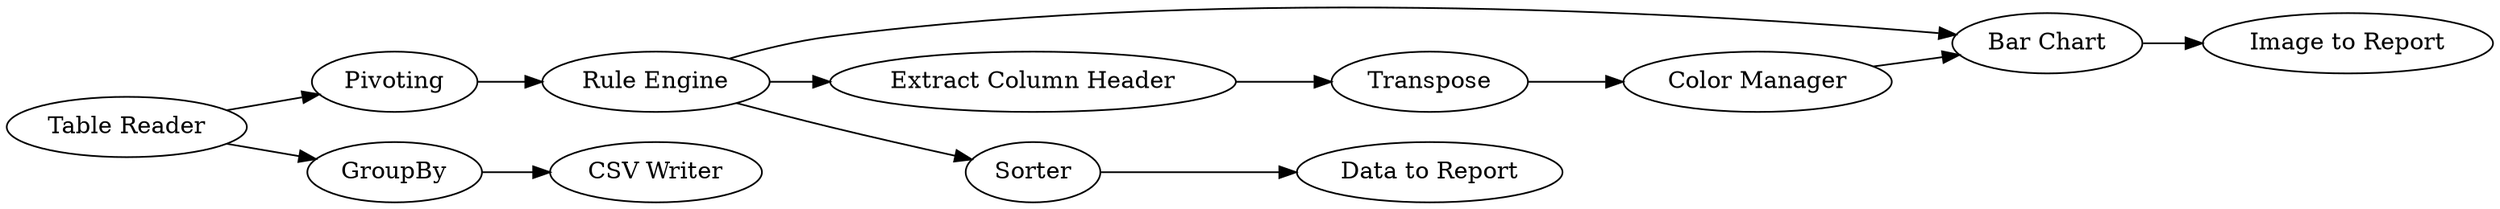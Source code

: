 digraph {
	2 -> 12
	12 -> 7
	7 -> 17
	13 -> 2
	8 -> 9
	4 -> 16
	13 -> 14
	12 -> 8
	12 -> 4
	14 -> 15
	6 -> 7
	9 -> 6
	16 [label="Data to Report"]
	13 [label="Table Reader"]
	7 [label="Bar Chart"]
	9 [label=Transpose]
	4 [label=Sorter]
	6 [label="Color Manager"]
	8 [label="Extract Column Header"]
	15 [label="CSV Writer"]
	14 [label=GroupBy]
	17 [label="Image to Report"]
	2 [label=Pivoting]
	12 [label="Rule Engine"]
	rankdir=LR
}
